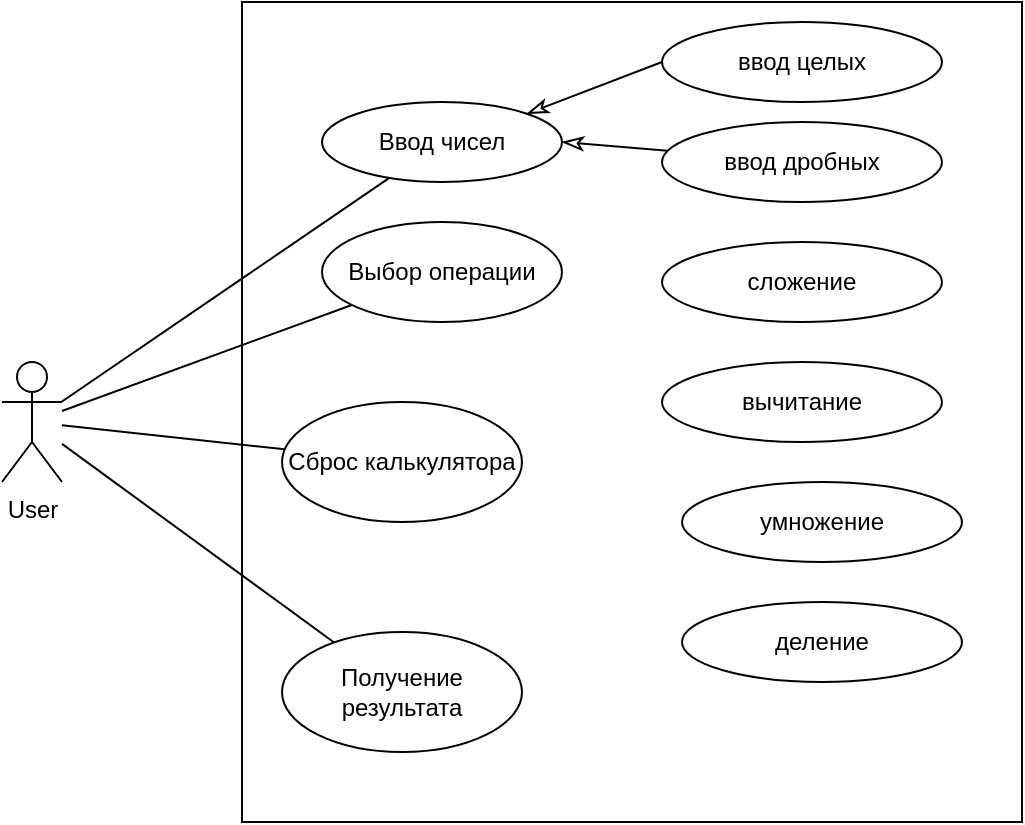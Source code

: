 <mxfile>
    <diagram id="gO6WE_cUNYcBa0_EGJyK" name="Page-1">
        <mxGraphModel dx="1390" dy="787" grid="1" gridSize="10" guides="1" tooltips="1" connect="1" arrows="1" fold="1" page="1" pageScale="1" pageWidth="827" pageHeight="1169" math="0" shadow="0">
            <root>
                <mxCell id="0"/>
                <mxCell id="1" parent="0"/>
                <mxCell id="85" value="" style="rounded=0;whiteSpace=wrap;html=1;" parent="1" vertex="1">
                    <mxGeometry x="-600" y="210" width="390" height="410" as="geometry"/>
                </mxCell>
                <mxCell id="81" style="edgeStyle=none;html=1;endArrow=none;endFill=0;" parent="1" source="72" target="76" edge="1">
                    <mxGeometry relative="1" as="geometry"/>
                </mxCell>
                <mxCell id="72" value="User" style="shape=umlActor;verticalLabelPosition=bottom;verticalAlign=top;html=1;outlineConnect=0;" parent="1" vertex="1">
                    <mxGeometry x="-720" y="390" width="30" height="60" as="geometry"/>
                </mxCell>
                <mxCell id="73" value="Ввод чисел" style="ellipse;whiteSpace=wrap;html=1;" parent="1" vertex="1">
                    <mxGeometry x="-560" y="260" width="120" height="40" as="geometry"/>
                </mxCell>
                <mxCell id="74" value="Выбор операции" style="ellipse;whiteSpace=wrap;html=1;" parent="1" vertex="1">
                    <mxGeometry x="-560" y="320" width="120" height="50" as="geometry"/>
                </mxCell>
                <mxCell id="75" value="Получение результата" style="ellipse;whiteSpace=wrap;html=1;" parent="1" vertex="1">
                    <mxGeometry x="-580" y="525" width="120" height="60" as="geometry"/>
                </mxCell>
                <mxCell id="76" value="Сброс калькулятора" style="ellipse;whiteSpace=wrap;html=1;" parent="1" vertex="1">
                    <mxGeometry x="-580" y="410" width="120" height="60" as="geometry"/>
                </mxCell>
                <mxCell id="78" style="edgeStyle=none;html=1;endArrow=none;endFill=0;" parent="1" source="72" target="73" edge="1">
                    <mxGeometry relative="1" as="geometry"/>
                </mxCell>
                <mxCell id="79" style="edgeStyle=none;html=1;endArrow=none;endFill=0;" parent="1" source="72" target="74" edge="1">
                    <mxGeometry relative="1" as="geometry"/>
                </mxCell>
                <mxCell id="80" style="edgeStyle=none;html=1;endArrow=none;endFill=0;" parent="1" source="72" target="75" edge="1">
                    <mxGeometry relative="1" as="geometry"/>
                </mxCell>
                <mxCell id="86" value="ввод целых" style="ellipse;whiteSpace=wrap;html=1;" vertex="1" parent="1">
                    <mxGeometry x="-390" y="220" width="140" height="40" as="geometry"/>
                </mxCell>
                <mxCell id="87" value="сложение&lt;span style=&quot;font-family: monospace; font-size: 0px; text-align: start; text-wrap-mode: nowrap;&quot;&gt;%3CmxGraphModel%3E%3Croot%3E%3CmxCell%20id%3D%220%22%2F%3E%3CmxCell%20id%3D%221%22%20parent%3D%220%22%2F%3E%3CmxCell%20id%3D%222%22%20value%3D%22%D0%B2%D0%B2%D0%BE%D0%B4%20%D1%86%D0%B5%D0%BB%D1%8B%D1%85%22%20style%3D%22ellipse%3BwhiteSpace%3Dwrap%3Bhtml%3D1%3B%22%20vertex%3D%221%22%20parent%3D%221%22%3E%3CmxGeometry%20x%3D%22-390%22%20y%3D%22220%22%20width%3D%22140%22%20height%3D%2240%22%20as%3D%22geometry%22%2F%3E%3C%2FmxCell%3E%3C%2Froot%3E%3C%2FmxGraphModel%3E&lt;/span&gt;&lt;span style=&quot;font-family: monospace; font-size: 0px; text-align: start; text-wrap-mode: nowrap;&quot;&gt;%3CmxGraphModel%3E%3Croot%3E%3CmxCell%20id%3D%220%22%2F%3E%3CmxCell%20id%3D%221%22%20parent%3D%220%22%2F%3E%3CmxCell%20id%3D%222%22%20value%3D%22%D0%B2%D0%B2%D0%BE%D0%B4%20%D1%86%D0%B5%D0%BB%D1%8B%D1%85%22%20style%3D%22ellipse%3BwhiteSpace%3Dwrap%3Bhtml%3D1%3B%22%20vertex%3D%221%22%20parent%3D%221%22%3E%3CmxGeometry%20x%3D%22-390%22%20y%3D%22220%22%20width%3D%22140%22%20height%3D%2240%22%20as%3D%22geometry%22%2F%3E%3C%2FmxCell%3E%3C%2Froot%3E%3C%2FmxGraphModel%3E&lt;/span&gt;" style="ellipse;whiteSpace=wrap;html=1;" vertex="1" parent="1">
                    <mxGeometry x="-390" y="330" width="140" height="40" as="geometry"/>
                </mxCell>
                <mxCell id="88" value="ввод дробных" style="ellipse;whiteSpace=wrap;html=1;" vertex="1" parent="1">
                    <mxGeometry x="-390" y="270" width="140" height="40" as="geometry"/>
                </mxCell>
                <mxCell id="89" value="умножение" style="ellipse;whiteSpace=wrap;html=1;" vertex="1" parent="1">
                    <mxGeometry x="-380" y="450" width="140" height="40" as="geometry"/>
                </mxCell>
                <mxCell id="90" value="вычитание" style="ellipse;whiteSpace=wrap;html=1;" vertex="1" parent="1">
                    <mxGeometry x="-390" y="390" width="140" height="40" as="geometry"/>
                </mxCell>
                <mxCell id="91" value="деление" style="ellipse;whiteSpace=wrap;html=1;" vertex="1" parent="1">
                    <mxGeometry x="-380" y="510" width="140" height="40" as="geometry"/>
                </mxCell>
                <mxCell id="93" value="" style="endArrow=classicThin;startArrow=none;endFill=0;startFill=0;endSize=8;html=1;verticalAlign=bottom;labelBackgroundColor=none;strokeWidth=1;exitX=0;exitY=0.5;exitDx=0;exitDy=0;entryX=1;entryY=0;entryDx=0;entryDy=0;" edge="1" parent="1" source="86" target="73">
                    <mxGeometry width="160" relative="1" as="geometry">
                        <mxPoint x="-360" y="257.143" as="sourcePoint"/>
                        <mxPoint x="-450" y="270" as="targetPoint"/>
                    </mxGeometry>
                </mxCell>
                <mxCell id="95" value="" style="endArrow=classicThin;startArrow=none;endFill=0;startFill=0;endSize=8;html=1;verticalAlign=bottom;labelBackgroundColor=none;strokeWidth=1;" edge="1" parent="1" source="88">
                    <mxGeometry width="160" relative="1" as="geometry">
                        <mxPoint x="-380" y="250" as="sourcePoint"/>
                        <mxPoint x="-440" y="280" as="targetPoint"/>
                    </mxGeometry>
                </mxCell>
            </root>
        </mxGraphModel>
    </diagram>
</mxfile>